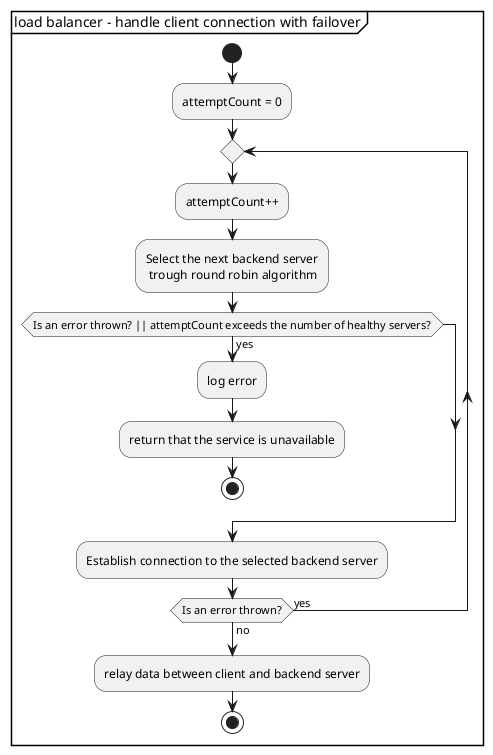 @startuml

partition "load balancer - handle client connection with failover" {

start

:attemptCount = 0;

repeat
    :attemptCount++;
    :Select the next backend server\n trough round robin algorithm;
    if (Is an error thrown? || attemptCount exceeds the number of healthy servers?) then (yes)
        :log error;
        :return that the service is unavailable;
        stop
    endif

    :Establish connection to the selected backend server;
repeat while (Is an error thrown?) is (yes) not (no)

:relay data between client and backend server;

stop

}

@enduml
